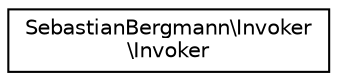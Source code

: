 digraph "Graphical Class Hierarchy"
{
  edge [fontname="Helvetica",fontsize="10",labelfontname="Helvetica",labelfontsize="10"];
  node [fontname="Helvetica",fontsize="10",shape=record];
  rankdir="LR";
  Node0 [label="SebastianBergmann\\Invoker\l\\Invoker",height=0.2,width=0.4,color="black", fillcolor="white", style="filled",URL="$classSebastianBergmann_1_1Invoker_1_1Invoker.html"];
}
